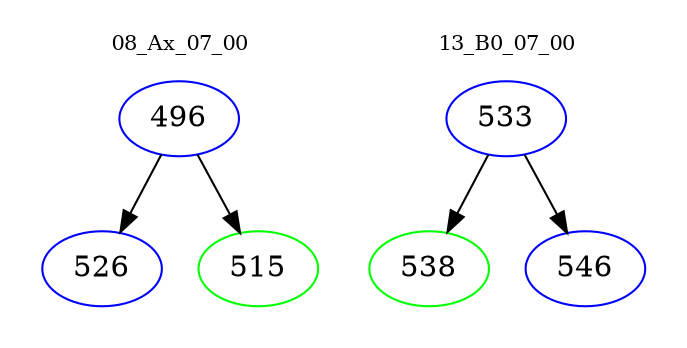 digraph{
subgraph cluster_0 {
color = white
label = "08_Ax_07_00";
fontsize=10;
T0_496 [label="496", color="blue"]
T0_496 -> T0_526 [color="black"]
T0_526 [label="526", color="blue"]
T0_496 -> T0_515 [color="black"]
T0_515 [label="515", color="green"]
}
subgraph cluster_1 {
color = white
label = "13_B0_07_00";
fontsize=10;
T1_533 [label="533", color="blue"]
T1_533 -> T1_538 [color="black"]
T1_538 [label="538", color="green"]
T1_533 -> T1_546 [color="black"]
T1_546 [label="546", color="blue"]
}
}
